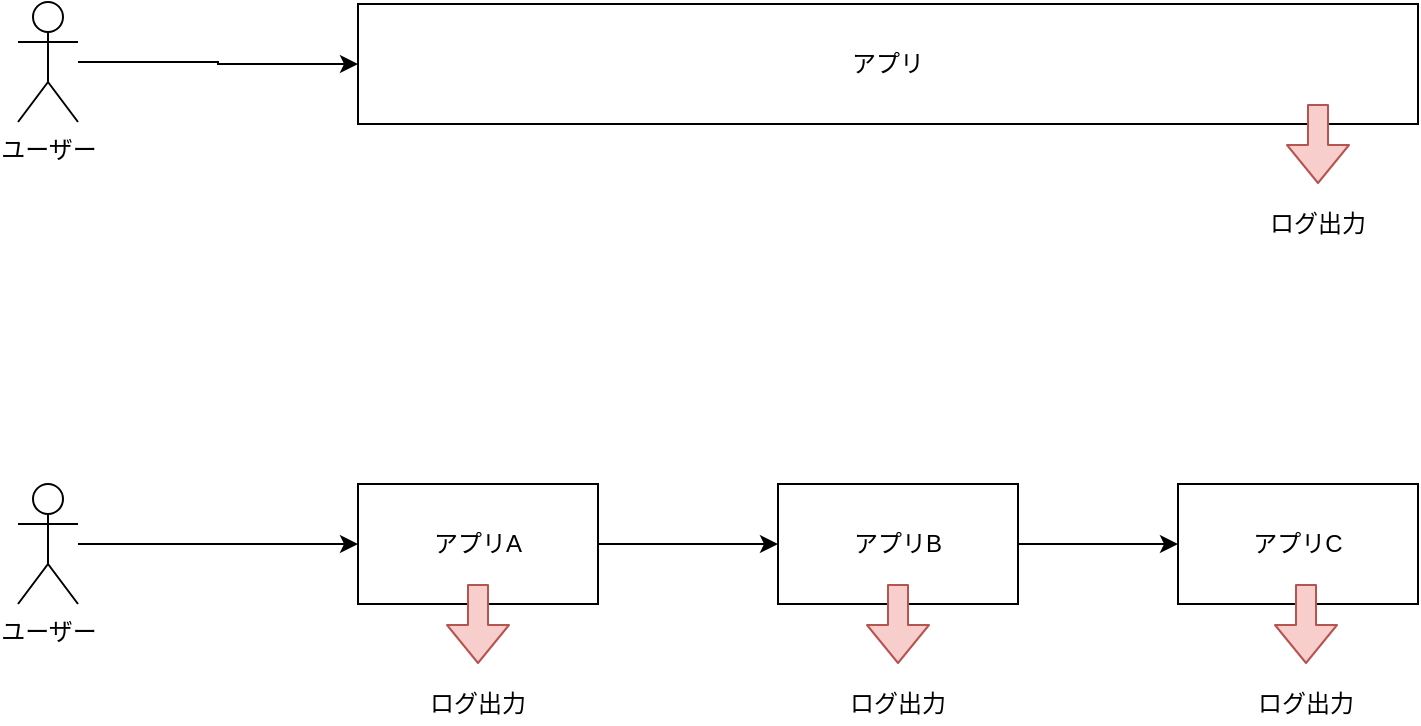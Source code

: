 <mxfile>
    <diagram id="PHw8T9KgEreCAygIfo8J" name="ページ1">
        <mxGraphModel dx="1064" dy="606" grid="1" gridSize="10" guides="1" tooltips="1" connect="1" arrows="1" fold="1" page="1" pageScale="1" pageWidth="827" pageHeight="1169" math="0" shadow="0">
            <root>
                <mxCell id="0"/>
                <mxCell id="1" parent="0"/>
                <mxCell id="10" style="edgeStyle=orthogonalEdgeStyle;rounded=0;orthogonalLoop=1;jettySize=auto;html=1;entryX=0;entryY=0.5;entryDx=0;entryDy=0;" edge="1" parent="1" source="2" target="3">
                    <mxGeometry relative="1" as="geometry"/>
                </mxCell>
                <mxCell id="2" value="アプリA" style="rounded=0;whiteSpace=wrap;html=1;" vertex="1" parent="1">
                    <mxGeometry x="240" y="320" width="120" height="60" as="geometry"/>
                </mxCell>
                <mxCell id="11" style="edgeStyle=orthogonalEdgeStyle;rounded=0;orthogonalLoop=1;jettySize=auto;html=1;entryX=0;entryY=0.5;entryDx=0;entryDy=0;" edge="1" parent="1" source="3" target="4">
                    <mxGeometry relative="1" as="geometry"/>
                </mxCell>
                <mxCell id="3" value="アプリB" style="rounded=0;whiteSpace=wrap;html=1;" vertex="1" parent="1">
                    <mxGeometry x="450" y="320" width="120" height="60" as="geometry"/>
                </mxCell>
                <mxCell id="4" value="アプリC" style="rounded=0;whiteSpace=wrap;html=1;" vertex="1" parent="1">
                    <mxGeometry x="650" y="320" width="120" height="60" as="geometry"/>
                </mxCell>
                <mxCell id="5" value="アプリ" style="rounded=0;whiteSpace=wrap;html=1;" vertex="1" parent="1">
                    <mxGeometry x="240" y="80" width="530" height="60" as="geometry"/>
                </mxCell>
                <mxCell id="8" style="edgeStyle=orthogonalEdgeStyle;rounded=0;orthogonalLoop=1;jettySize=auto;html=1;entryX=0;entryY=0.5;entryDx=0;entryDy=0;" edge="1" parent="1" source="6" target="5">
                    <mxGeometry relative="1" as="geometry"/>
                </mxCell>
                <mxCell id="6" value="ユーザー" style="shape=umlActor;verticalLabelPosition=bottom;verticalAlign=top;html=1;outlineConnect=0;" vertex="1" parent="1">
                    <mxGeometry x="70" y="79" width="30" height="60" as="geometry"/>
                </mxCell>
                <mxCell id="9" style="edgeStyle=orthogonalEdgeStyle;rounded=0;orthogonalLoop=1;jettySize=auto;html=1;entryX=0;entryY=0.5;entryDx=0;entryDy=0;" edge="1" parent="1" source="7" target="2">
                    <mxGeometry relative="1" as="geometry"/>
                </mxCell>
                <mxCell id="7" value="ユーザー" style="shape=umlActor;verticalLabelPosition=bottom;verticalAlign=top;html=1;outlineConnect=0;" vertex="1" parent="1">
                    <mxGeometry x="70" y="320" width="30" height="60" as="geometry"/>
                </mxCell>
                <mxCell id="12" value="" style="shape=flexArrow;endArrow=classic;html=1;fillColor=#f8cecc;strokeColor=#b85450;" edge="1" parent="1">
                    <mxGeometry width="50" height="50" relative="1" as="geometry">
                        <mxPoint x="720" y="130" as="sourcePoint"/>
                        <mxPoint x="720" y="170" as="targetPoint"/>
                    </mxGeometry>
                </mxCell>
                <mxCell id="13" value="ログ出力" style="text;html=1;strokeColor=none;fillColor=none;align=center;verticalAlign=middle;whiteSpace=wrap;rounded=0;" vertex="1" parent="1">
                    <mxGeometry x="680" y="180" width="80" height="20" as="geometry"/>
                </mxCell>
                <mxCell id="14" value="" style="shape=flexArrow;endArrow=classic;html=1;fillColor=#f8cecc;strokeColor=#b85450;" edge="1" parent="1">
                    <mxGeometry width="50" height="50" relative="1" as="geometry">
                        <mxPoint x="714" y="370" as="sourcePoint"/>
                        <mxPoint x="714" y="410" as="targetPoint"/>
                    </mxGeometry>
                </mxCell>
                <mxCell id="15" value="ログ出力" style="text;html=1;strokeColor=none;fillColor=none;align=center;verticalAlign=middle;whiteSpace=wrap;rounded=0;" vertex="1" parent="1">
                    <mxGeometry x="674" y="420" width="80" height="20" as="geometry"/>
                </mxCell>
                <mxCell id="16" value="" style="shape=flexArrow;endArrow=classic;html=1;fillColor=#f8cecc;strokeColor=#b85450;" edge="1" parent="1">
                    <mxGeometry width="50" height="50" relative="1" as="geometry">
                        <mxPoint x="510" y="370" as="sourcePoint"/>
                        <mxPoint x="510" y="410" as="targetPoint"/>
                    </mxGeometry>
                </mxCell>
                <mxCell id="17" value="ログ出力" style="text;html=1;strokeColor=none;fillColor=none;align=center;verticalAlign=middle;whiteSpace=wrap;rounded=0;" vertex="1" parent="1">
                    <mxGeometry x="470" y="420" width="80" height="20" as="geometry"/>
                </mxCell>
                <mxCell id="18" value="" style="shape=flexArrow;endArrow=classic;html=1;fillColor=#f8cecc;strokeColor=#b85450;" edge="1" parent="1">
                    <mxGeometry width="50" height="50" relative="1" as="geometry">
                        <mxPoint x="300" y="370" as="sourcePoint"/>
                        <mxPoint x="300" y="410" as="targetPoint"/>
                    </mxGeometry>
                </mxCell>
                <mxCell id="19" value="ログ出力" style="text;html=1;strokeColor=none;fillColor=none;align=center;verticalAlign=middle;whiteSpace=wrap;rounded=0;" vertex="1" parent="1">
                    <mxGeometry x="260" y="420" width="80" height="20" as="geometry"/>
                </mxCell>
            </root>
        </mxGraphModel>
    </diagram>
</mxfile>